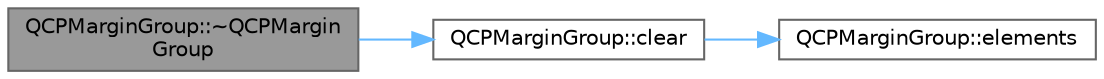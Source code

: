 digraph "QCPMarginGroup::~QCPMarginGroup"
{
 // LATEX_PDF_SIZE
  bgcolor="transparent";
  edge [fontname=Helvetica,fontsize=10,labelfontname=Helvetica,labelfontsize=10];
  node [fontname=Helvetica,fontsize=10,shape=box,height=0.2,width=0.4];
  rankdir="LR";
  Node1 [label="QCPMarginGroup::~QCPMargin\lGroup",height=0.2,width=0.4,color="gray40", fillcolor="grey60", style="filled", fontcolor="black",tooltip=" "];
  Node1 -> Node2 [color="steelblue1",style="solid"];
  Node2 [label="QCPMarginGroup::clear",height=0.2,width=0.4,color="grey40", fillcolor="white", style="filled",URL="$class_q_c_p_margin_group.html#a144b67f216e4e86c3a3a309e850285fe",tooltip=" "];
  Node2 -> Node3 [color="steelblue1",style="solid"];
  Node3 [label="QCPMarginGroup::elements",height=0.2,width=0.4,color="grey40", fillcolor="white", style="filled",URL="$class_q_c_p_margin_group.html#ac967a4dc5fe02ae44aeb43511d5e1bd4",tooltip=" "];
}
